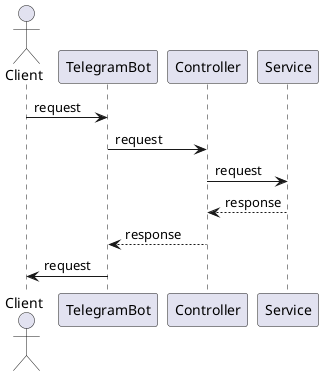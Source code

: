 @startuml
actor Client as Client
Client -> TelegramBot: request
TelegramBot -> Controller: request
Controller -> Service: request
Service --> Controller : response
Controller --> TelegramBot: response
TelegramBot -> Client : request
@enduml

